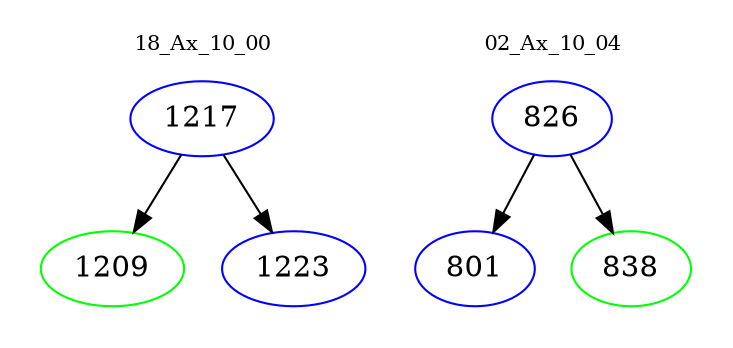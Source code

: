digraph{
subgraph cluster_0 {
color = white
label = "18_Ax_10_00";
fontsize=10;
T0_1217 [label="1217", color="blue"]
T0_1217 -> T0_1209 [color="black"]
T0_1209 [label="1209", color="green"]
T0_1217 -> T0_1223 [color="black"]
T0_1223 [label="1223", color="blue"]
}
subgraph cluster_1 {
color = white
label = "02_Ax_10_04";
fontsize=10;
T1_826 [label="826", color="blue"]
T1_826 -> T1_801 [color="black"]
T1_801 [label="801", color="blue"]
T1_826 -> T1_838 [color="black"]
T1_838 [label="838", color="green"]
}
}
